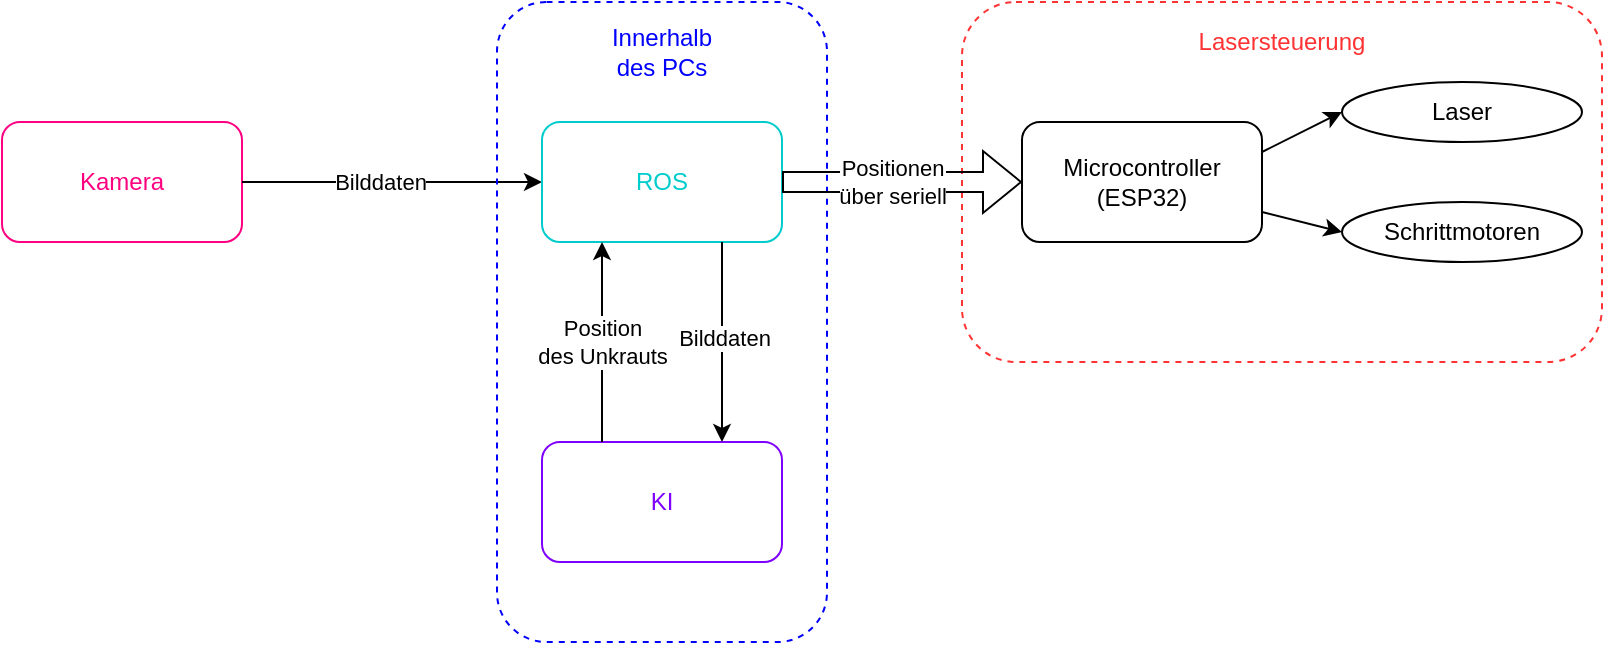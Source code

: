 <mxfile version="26.0.15">
  <diagram name="Page-1" id="wtt48YbRe5ttvKdHWdu4">
    <mxGraphModel dx="823" dy="494" grid="1" gridSize="10" guides="1" tooltips="1" connect="1" arrows="1" fold="1" page="1" pageScale="1" pageWidth="850" pageHeight="1100" math="0" shadow="0">
      <root>
        <mxCell id="0" />
        <mxCell id="1" parent="0" />
        <mxCell id="iBvbxO8lnX9BYuaIvIhf-1" value="Kamera" style="rounded=1;whiteSpace=wrap;html=1;strokeColor=#FF0080;fontColor=#FF0080;" vertex="1" parent="1">
          <mxGeometry x="25" y="240" width="120" height="60" as="geometry" />
        </mxCell>
        <mxCell id="iBvbxO8lnX9BYuaIvIhf-2" value="" style="endArrow=classic;html=1;rounded=0;exitX=1;exitY=0.5;exitDx=0;exitDy=0;entryX=0;entryY=0.5;entryDx=0;entryDy=0;" edge="1" parent="1" source="iBvbxO8lnX9BYuaIvIhf-1" target="iBvbxO8lnX9BYuaIvIhf-4">
          <mxGeometry width="50" height="50" relative="1" as="geometry">
            <mxPoint x="375" y="490" as="sourcePoint" />
            <mxPoint x="295" y="390" as="targetPoint" />
          </mxGeometry>
        </mxCell>
        <mxCell id="iBvbxO8lnX9BYuaIvIhf-3" value="Bilddaten" style="edgeLabel;html=1;align=center;verticalAlign=middle;resizable=0;points=[];" vertex="1" connectable="0" parent="iBvbxO8lnX9BYuaIvIhf-2">
          <mxGeometry x="0.283" y="3" relative="1" as="geometry">
            <mxPoint x="-27" y="3" as="offset" />
          </mxGeometry>
        </mxCell>
        <mxCell id="iBvbxO8lnX9BYuaIvIhf-4" value="ROS" style="rounded=1;whiteSpace=wrap;html=1;strokeColor=#00CCCC;fontColor=#00CCCC;" vertex="1" parent="1">
          <mxGeometry x="295" y="240" width="120" height="60" as="geometry" />
        </mxCell>
        <mxCell id="iBvbxO8lnX9BYuaIvIhf-5" value="KI" style="rounded=1;whiteSpace=wrap;html=1;strokeColor=#7F00FF;fontColor=#7F00FF;" vertex="1" parent="1">
          <mxGeometry x="295" y="400" width="120" height="60" as="geometry" />
        </mxCell>
        <mxCell id="iBvbxO8lnX9BYuaIvIhf-6" value="Position&lt;div&gt;des Unkrauts&lt;/div&gt;" style="endArrow=classic;html=1;rounded=0;entryX=0.25;entryY=1;entryDx=0;entryDy=0;exitX=0.25;exitY=0;exitDx=0;exitDy=0;" edge="1" parent="1" source="iBvbxO8lnX9BYuaIvIhf-5" target="iBvbxO8lnX9BYuaIvIhf-4">
          <mxGeometry width="50" height="50" relative="1" as="geometry">
            <mxPoint x="265" y="380" as="sourcePoint" />
            <mxPoint x="315" y="330" as="targetPoint" />
          </mxGeometry>
        </mxCell>
        <mxCell id="iBvbxO8lnX9BYuaIvIhf-7" value="" style="endArrow=classic;html=1;rounded=0;entryX=0.75;entryY=0;entryDx=0;entryDy=0;exitX=0.75;exitY=1;exitDx=0;exitDy=0;" edge="1" parent="1" source="iBvbxO8lnX9BYuaIvIhf-4" target="iBvbxO8lnX9BYuaIvIhf-5">
          <mxGeometry width="50" height="50" relative="1" as="geometry">
            <mxPoint x="385" y="320" as="sourcePoint" />
            <mxPoint x="345" y="350" as="targetPoint" />
          </mxGeometry>
        </mxCell>
        <mxCell id="iBvbxO8lnX9BYuaIvIhf-8" value="Bilddaten" style="edgeLabel;html=1;align=center;verticalAlign=middle;resizable=0;points=[];" vertex="1" connectable="0" parent="iBvbxO8lnX9BYuaIvIhf-7">
          <mxGeometry x="-0.048" y="1" relative="1" as="geometry">
            <mxPoint as="offset" />
          </mxGeometry>
        </mxCell>
        <mxCell id="iBvbxO8lnX9BYuaIvIhf-9" value="Microcontroller&lt;div&gt;(ESP32)&lt;/div&gt;" style="rounded=1;whiteSpace=wrap;html=1;" vertex="1" parent="1">
          <mxGeometry x="535" y="240" width="120" height="60" as="geometry" />
        </mxCell>
        <mxCell id="iBvbxO8lnX9BYuaIvIhf-10" value="Laser" style="ellipse;whiteSpace=wrap;html=1;" vertex="1" parent="1">
          <mxGeometry x="695" y="220" width="120" height="30" as="geometry" />
        </mxCell>
        <mxCell id="iBvbxO8lnX9BYuaIvIhf-11" value="Schrittmotoren" style="ellipse;whiteSpace=wrap;html=1;" vertex="1" parent="1">
          <mxGeometry x="695" y="280" width="120" height="30" as="geometry" />
        </mxCell>
        <mxCell id="iBvbxO8lnX9BYuaIvIhf-12" value="" style="endArrow=classic;html=1;rounded=0;entryX=0;entryY=0.5;entryDx=0;entryDy=0;exitX=1;exitY=0.25;exitDx=0;exitDy=0;" edge="1" parent="1" source="iBvbxO8lnX9BYuaIvIhf-9" target="iBvbxO8lnX9BYuaIvIhf-10">
          <mxGeometry width="50" height="50" relative="1" as="geometry">
            <mxPoint x="395" y="350" as="sourcePoint" />
            <mxPoint x="695" y="240" as="targetPoint" />
          </mxGeometry>
        </mxCell>
        <mxCell id="iBvbxO8lnX9BYuaIvIhf-13" value="" style="endArrow=classic;html=1;rounded=0;entryX=0;entryY=0.5;entryDx=0;entryDy=0;exitX=1;exitY=0.75;exitDx=0;exitDy=0;" edge="1" parent="1" source="iBvbxO8lnX9BYuaIvIhf-9" target="iBvbxO8lnX9BYuaIvIhf-11">
          <mxGeometry width="50" height="50" relative="1" as="geometry">
            <mxPoint x="395" y="350" as="sourcePoint" />
            <mxPoint x="445" y="300" as="targetPoint" />
          </mxGeometry>
        </mxCell>
        <mxCell id="iBvbxO8lnX9BYuaIvIhf-14" value="" style="rounded=1;whiteSpace=wrap;html=1;fillColor=none;dashed=1;fontColor=#0000FF;strokeColor=#0000FF;" vertex="1" parent="1">
          <mxGeometry x="272.5" y="180" width="165" height="320" as="geometry" />
        </mxCell>
        <mxCell id="iBvbxO8lnX9BYuaIvIhf-15" value="Innerhalb des PCs" style="text;html=1;align=center;verticalAlign=middle;whiteSpace=wrap;rounded=0;fontColor=#0000FF;" vertex="1" parent="1">
          <mxGeometry x="325" y="190" width="60" height="30" as="geometry" />
        </mxCell>
        <mxCell id="iBvbxO8lnX9BYuaIvIhf-16" value="" style="rounded=1;whiteSpace=wrap;html=1;fillColor=none;dashed=1;strokeColor=#FF3333;" vertex="1" parent="1">
          <mxGeometry x="505" y="180" width="320" height="180" as="geometry" />
        </mxCell>
        <mxCell id="iBvbxO8lnX9BYuaIvIhf-17" value="Lasersteuerung" style="text;html=1;align=center;verticalAlign=middle;whiteSpace=wrap;rounded=0;fontColor=#FF3333;" vertex="1" parent="1">
          <mxGeometry x="615" y="190" width="100" height="20" as="geometry" />
        </mxCell>
        <mxCell id="iBvbxO8lnX9BYuaIvIhf-18" value="" style="shape=flexArrow;endArrow=classic;html=1;rounded=0;entryX=0;entryY=0.5;entryDx=0;entryDy=0;exitX=1;exitY=0.5;exitDx=0;exitDy=0;" edge="1" parent="1" source="iBvbxO8lnX9BYuaIvIhf-4" target="iBvbxO8lnX9BYuaIvIhf-9">
          <mxGeometry width="50" height="50" relative="1" as="geometry">
            <mxPoint x="515" y="430" as="sourcePoint" />
            <mxPoint x="485" y="370" as="targetPoint" />
          </mxGeometry>
        </mxCell>
        <mxCell id="iBvbxO8lnX9BYuaIvIhf-19" value="Positionen&lt;div&gt;über seriell&lt;/div&gt;" style="edgeLabel;html=1;align=center;verticalAlign=middle;resizable=0;points=[];" vertex="1" connectable="0" parent="iBvbxO8lnX9BYuaIvIhf-18">
          <mxGeometry x="-0.176" relative="1" as="geometry">
            <mxPoint x="5" as="offset" />
          </mxGeometry>
        </mxCell>
      </root>
    </mxGraphModel>
  </diagram>
</mxfile>
